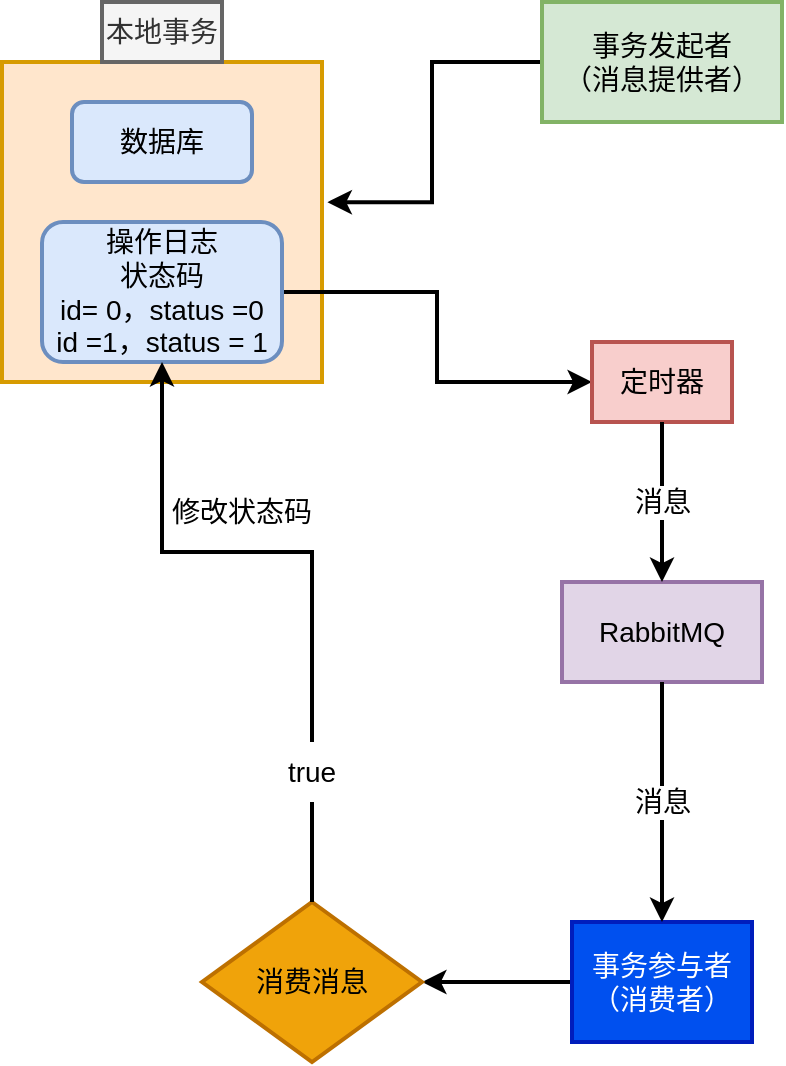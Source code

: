 <mxfile version="20.0.1" type="github">
  <diagram id="SMCxqWlOqeDl80N8QY7_" name="第 1 页">
    <mxGraphModel dx="1038" dy="615" grid="1" gridSize="10" guides="1" tooltips="1" connect="1" arrows="1" fold="1" page="1" pageScale="1" pageWidth="827" pageHeight="1169" math="0" shadow="0">
      <root>
        <mxCell id="0" />
        <mxCell id="1" parent="0" />
        <mxCell id="mjgO2eneLQABkArzDIKy-11" style="edgeStyle=orthogonalEdgeStyle;rounded=0;orthogonalLoop=1;jettySize=auto;html=1;entryX=1.017;entryY=0.438;entryDx=0;entryDy=0;entryPerimeter=0;fontSize=14;strokeWidth=2;" edge="1" parent="1" source="mjgO2eneLQABkArzDIKy-1" target="mjgO2eneLQABkArzDIKy-4">
          <mxGeometry relative="1" as="geometry" />
        </mxCell>
        <mxCell id="mjgO2eneLQABkArzDIKy-1" value="事务发起者&lt;br&gt;（消息提供者）" style="rounded=0;whiteSpace=wrap;html=1;fontSize=14;strokeWidth=2;fillColor=#d5e8d4;strokeColor=#82b366;" vertex="1" parent="1">
          <mxGeometry x="370" y="80" width="120" height="60" as="geometry" />
        </mxCell>
        <mxCell id="mjgO2eneLQABkArzDIKy-19" style="edgeStyle=orthogonalEdgeStyle;rounded=0;orthogonalLoop=1;jettySize=auto;html=1;fontSize=14;strokeWidth=2;entryX=1;entryY=0.5;entryDx=0;entryDy=0;" edge="1" parent="1" source="mjgO2eneLQABkArzDIKy-2" target="mjgO2eneLQABkArzDIKy-20">
          <mxGeometry relative="1" as="geometry">
            <mxPoint x="310" y="570" as="targetPoint" />
          </mxGeometry>
        </mxCell>
        <mxCell id="mjgO2eneLQABkArzDIKy-2" value="事务参与者（消费者）" style="rounded=0;whiteSpace=wrap;html=1;fontSize=14;strokeWidth=2;fillColor=#0050ef;fontColor=#ffffff;strokeColor=#001DBC;" vertex="1" parent="1">
          <mxGeometry x="385" y="540" width="90" height="60" as="geometry" />
        </mxCell>
        <mxCell id="mjgO2eneLQABkArzDIKy-3" value="RabbitMQ" style="rounded=0;whiteSpace=wrap;html=1;fontSize=14;strokeWidth=2;fillColor=#e1d5e7;strokeColor=#9673a6;" vertex="1" parent="1">
          <mxGeometry x="380" y="370" width="100" height="50" as="geometry" />
        </mxCell>
        <mxCell id="mjgO2eneLQABkArzDIKy-4" value="" style="whiteSpace=wrap;html=1;aspect=fixed;strokeWidth=2;fillColor=#ffe6cc;strokeColor=#d79b00;" vertex="1" parent="1">
          <mxGeometry x="100" y="110" width="160" height="160" as="geometry" />
        </mxCell>
        <mxCell id="mjgO2eneLQABkArzDIKy-8" value="本地事务" style="text;html=1;strokeColor=#666666;fillColor=#f5f5f5;align=center;verticalAlign=middle;whiteSpace=wrap;rounded=0;strokeWidth=2;fontSize=14;fontColor=#333333;" vertex="1" parent="1">
          <mxGeometry x="150" y="80" width="60" height="30" as="geometry" />
        </mxCell>
        <mxCell id="mjgO2eneLQABkArzDIKy-9" value="数据库" style="rounded=1;whiteSpace=wrap;html=1;strokeWidth=2;fontSize=14;fillColor=#dae8fc;strokeColor=#6c8ebf;" vertex="1" parent="1">
          <mxGeometry x="135" y="130" width="90" height="40" as="geometry" />
        </mxCell>
        <mxCell id="mjgO2eneLQABkArzDIKy-13" style="edgeStyle=orthogonalEdgeStyle;rounded=0;orthogonalLoop=1;jettySize=auto;html=1;entryX=0;entryY=0.5;entryDx=0;entryDy=0;fontSize=14;strokeWidth=2;" edge="1" parent="1" source="mjgO2eneLQABkArzDIKy-10" target="mjgO2eneLQABkArzDIKy-12">
          <mxGeometry relative="1" as="geometry" />
        </mxCell>
        <mxCell id="mjgO2eneLQABkArzDIKy-10" value="操作日志&lt;br&gt;状态码&lt;br&gt;id= 0，status =0&lt;br&gt;id =1，status = 1" style="rounded=1;whiteSpace=wrap;html=1;strokeWidth=2;fontSize=14;fillColor=#dae8fc;strokeColor=#6c8ebf;" vertex="1" parent="1">
          <mxGeometry x="120" y="190" width="120" height="70" as="geometry" />
        </mxCell>
        <mxCell id="mjgO2eneLQABkArzDIKy-12" value="定时器" style="rounded=0;whiteSpace=wrap;html=1;fontSize=14;strokeWidth=2;fillColor=#f8cecc;strokeColor=#b85450;" vertex="1" parent="1">
          <mxGeometry x="395" y="250" width="70" height="40" as="geometry" />
        </mxCell>
        <mxCell id="mjgO2eneLQABkArzDIKy-15" value="" style="endArrow=classic;html=1;rounded=0;fontSize=14;strokeWidth=2;exitX=0.5;exitY=1;exitDx=0;exitDy=0;entryX=0.5;entryY=0;entryDx=0;entryDy=0;" edge="1" parent="1" source="mjgO2eneLQABkArzDIKy-12" target="mjgO2eneLQABkArzDIKy-3">
          <mxGeometry relative="1" as="geometry">
            <mxPoint x="390" y="330" as="sourcePoint" />
            <mxPoint x="490" y="330" as="targetPoint" />
          </mxGeometry>
        </mxCell>
        <mxCell id="mjgO2eneLQABkArzDIKy-16" value="消息" style="edgeLabel;resizable=0;html=1;align=center;verticalAlign=middle;fontSize=14;strokeWidth=2;" connectable="0" vertex="1" parent="mjgO2eneLQABkArzDIKy-15">
          <mxGeometry relative="1" as="geometry" />
        </mxCell>
        <mxCell id="mjgO2eneLQABkArzDIKy-17" value="" style="endArrow=classic;html=1;rounded=0;fontSize=14;strokeWidth=2;exitX=0.5;exitY=1;exitDx=0;exitDy=0;entryX=0.5;entryY=0;entryDx=0;entryDy=0;" edge="1" parent="1" source="mjgO2eneLQABkArzDIKy-3" target="mjgO2eneLQABkArzDIKy-2">
          <mxGeometry relative="1" as="geometry">
            <mxPoint x="420" y="440" as="sourcePoint" />
            <mxPoint x="420" y="520" as="targetPoint" />
          </mxGeometry>
        </mxCell>
        <mxCell id="mjgO2eneLQABkArzDIKy-18" value="消息" style="edgeLabel;resizable=0;html=1;align=center;verticalAlign=middle;fontSize=14;strokeWidth=2;" connectable="0" vertex="1" parent="mjgO2eneLQABkArzDIKy-17">
          <mxGeometry relative="1" as="geometry" />
        </mxCell>
        <mxCell id="mjgO2eneLQABkArzDIKy-21" style="edgeStyle=orthogonalEdgeStyle;rounded=0;orthogonalLoop=1;jettySize=auto;html=1;entryX=0.5;entryY=1;entryDx=0;entryDy=0;fontSize=14;strokeWidth=2;startArrow=none;" edge="1" parent="1" source="mjgO2eneLQABkArzDIKy-22" target="mjgO2eneLQABkArzDIKy-10">
          <mxGeometry relative="1" as="geometry" />
        </mxCell>
        <mxCell id="mjgO2eneLQABkArzDIKy-20" value="消费消息" style="rhombus;whiteSpace=wrap;html=1;fontSize=14;strokeWidth=2;fillColor=#f0a30a;fontColor=#000000;strokeColor=#BD7000;" vertex="1" parent="1">
          <mxGeometry x="200" y="530" width="110" height="80" as="geometry" />
        </mxCell>
        <mxCell id="mjgO2eneLQABkArzDIKy-22" value="true" style="text;html=1;strokeColor=none;fillColor=none;align=center;verticalAlign=middle;whiteSpace=wrap;rounded=0;fontSize=14;" vertex="1" parent="1">
          <mxGeometry x="225" y="450" width="60" height="30" as="geometry" />
        </mxCell>
        <mxCell id="mjgO2eneLQABkArzDIKy-23" value="" style="edgeStyle=orthogonalEdgeStyle;rounded=0;orthogonalLoop=1;jettySize=auto;html=1;entryX=0.5;entryY=1;entryDx=0;entryDy=0;fontSize=14;strokeWidth=2;endArrow=none;" edge="1" parent="1" source="mjgO2eneLQABkArzDIKy-20" target="mjgO2eneLQABkArzDIKy-22">
          <mxGeometry relative="1" as="geometry">
            <mxPoint x="255" y="530" as="sourcePoint" />
            <mxPoint x="180" y="260" as="targetPoint" />
          </mxGeometry>
        </mxCell>
        <mxCell id="mjgO2eneLQABkArzDIKy-24" value="修改状态码" style="text;html=1;strokeColor=none;fillColor=none;align=center;verticalAlign=middle;whiteSpace=wrap;rounded=0;fontSize=14;" vertex="1" parent="1">
          <mxGeometry x="180" y="320" width="80" height="30" as="geometry" />
        </mxCell>
      </root>
    </mxGraphModel>
  </diagram>
</mxfile>
